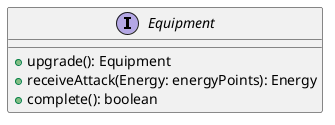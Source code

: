 @startuml
Interface Equipment {
    +upgrade(): Equipment
    +receiveAttack(Energy: energyPoints): Energy
    +complete(): boolean
}
@enduml